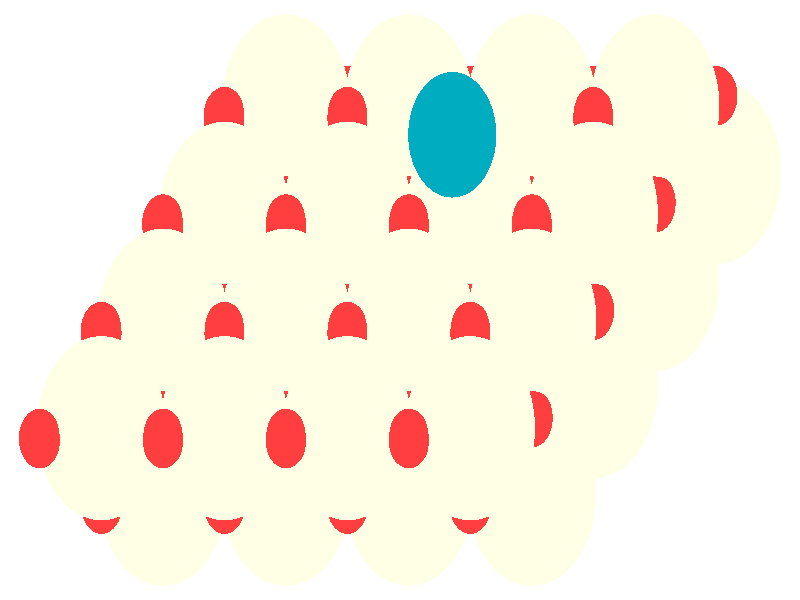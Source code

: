 #include "colors.inc"
#include "finish.inc"

global_settings {assumed_gamma 1 max_trace_level 6}
background {color White}
camera {orthographic
  right -25.25*x up 13.29*y
  direction 1.00*z
  location <0,0,50.00> look_at <0,0,0>}
light_source {<  2.00,   3.00,  40.00> color White
  area_light <0.70, 0, 0>, <0, 0.70, 0>, 3, 3
  adaptive 1 jitter}

#declare simple = finish {phong 0.7}
#declare pale = finish {ambient .5 diffuse .85 roughness .001 specular 0.200 }
#declare intermediate = finish {ambient 0.3 diffuse 0.6 specular 0.10 roughness 0.04 }
#declare vmd = finish {ambient .0 diffuse .65 phong 0.1 phong_size 40. specular 0.500 }
#declare jmol = finish {ambient .2 diffuse .6 specular 1 roughness .001 metallic}
#declare ase2 = finish {ambient 0.05 brilliance 3 diffuse 0.6 metallic specular 0.70 roughness 0.04 reflection 0.15}
#declare ase3 = finish {ambient .15 brilliance 2 diffuse .6 metallic specular 1. roughness .001 reflection .0}
#declare glass = finish {ambient .05 diffuse .3 specular 1. roughness .001}
#declare glass2 = finish {ambient .0 diffuse .3 specular 1. reflection .25 roughness .001}
#declare Rcell = 0.020;
#declare Rbond = 0.100;

#macro atom(LOC, R, COL, TRANS, FIN)
  sphere{LOC, R texture{pigment{color COL transmit TRANS} finish{FIN}}}
#end
#macro constrain(LOC, R, COL, TRANS FIN)
union{torus{R, Rcell rotate 45*z texture{pigment{color COL transmit TRANS} finish{FIN}}}
      torus{R, Rcell rotate -45*z texture{pigment{color COL transmit TRANS} finish{FIN}}}
      translate LOC}
#end

atom(<  9.99,   2.84, -11.52>, 2.04, rgb <1.00, 1.00, 0.78>, 0.0, ase3) // #0 
atom(<  8.04,   0.46,  -9.14>, 2.04, rgb <1.00, 1.00, 0.78>, 0.0, ase3) // #1 
atom(<  6.10,   2.84, -11.52>, 2.04, rgb <1.00, 1.00, 0.78>, 0.0, ase3) // #2 
atom(<  4.16,   0.46,  -9.14>, 2.04, rgb <1.00, 1.00, 0.78>, 0.0, ase3) // #3 
atom(<  4.16,   2.61, -10.17>, 0.66, rgb <1.00, 0.05, 0.05>, 0.0, ase3) // #4 
atom(<  8.04,   2.15,  -7.46>, 0.66, rgb <1.00, 0.05, 0.05>, 0.0, ase3) // #5 
atom(<  2.22,   0.23,  -7.79>, 0.66, rgb <1.00, 0.05, 0.05>, 0.0, ase3) // #6 
atom(<  9.99,   4.52,  -9.84>, 0.66, rgb <1.00, 0.05, 0.05>, 0.0, ase3) // #7 
atom(<  8.04,   2.61, -10.17>, 0.66, rgb <1.00, 0.05, 0.05>, 0.0, ase3) // #8 
atom(<  4.16,   2.15,  -7.46>, 0.66, rgb <1.00, 0.05, 0.05>, 0.0, ase3) // #9 
atom(<  6.10,   0.23,  -7.79>, 0.66, rgb <1.00, 0.05, 0.05>, 0.0, ase3) // #10 
atom(<  6.10,   4.52,  -9.84>, 0.66, rgb <1.00, 0.05, 0.05>, 0.0, ase3) // #11 
atom(<  2.22,   1.91,  -6.11>, 2.04, rgb <1.00, 1.00, 0.78>, 0.0, ase3) // #12 
atom(<  4.16,   4.29,  -8.48>, 2.04, rgb <1.00, 1.00, 0.78>, 0.0, ase3) // #13 
atom(<  6.10,   1.91,  -6.11>, 2.04, rgb <1.00, 1.00, 0.78>, 0.0, ase3) // #14 
atom(<  8.04,   4.29,  -8.48>, 2.04, rgb <1.00, 1.00, 0.78>, 0.0, ase3) // #15 
atom(<  4.16,   1.68,  -4.75>, 0.66, rgb <1.00, 0.05, 0.05>, 0.0, ase3) // #16 
atom(<  6.10,   4.06,  -7.13>, 0.66, rgb <1.00, 0.05, 0.05>, 0.0, ase3) // #17 
atom(<  0.28,   1.68,  -4.75>, 0.66, rgb <1.00, 0.05, 0.05>, 0.0, ase3) // #18 
atom(<  2.22,   4.06,  -7.13>, 0.66, rgb <1.00, 0.05, 0.05>, 0.0, ase3) // #19 
atom(<  6.10,  -1.91,  -6.76>, 2.04, rgb <1.00, 1.00, 0.78>, 0.0, ase3) // #20 
atom(<  4.16,  -4.29,  -4.39>, 2.04, rgb <1.00, 1.00, 0.78>, 0.0, ase3) // #21 
atom(<  2.22,  -1.91,  -6.76>, 2.04, rgb <1.00, 1.00, 0.78>, 0.0, ase3) // #22 
atom(<  0.28,  -4.29,  -4.39>, 2.04, rgb <1.00, 1.00, 0.78>, 0.0, ase3) // #23 
atom(<  0.28,  -2.15,  -5.41>, 0.66, rgb <1.00, 0.05, 0.05>, 0.0, ase3) // #24 
atom(<  4.16,  -2.61,  -2.71>, 0.66, rgb <1.00, 0.05, 0.05>, 0.0, ase3) // #25 
atom(< -1.66,  -4.52,  -3.03>, 0.66, rgb <1.00, 0.05, 0.05>, 0.0, ase3) // #26 
atom(<  6.10,  -0.23,  -5.08>, 0.66, rgb <1.00, 0.05, 0.05>, 0.0, ase3) // #27 
atom(<  4.16,  -2.15,  -5.41>, 0.66, rgb <1.00, 0.05, 0.05>, 0.0, ase3) // #28 
atom(<  0.28,  -2.61,  -2.71>, 0.66, rgb <1.00, 0.05, 0.05>, 0.0, ase3) // #29 
atom(<  2.22,  -4.52,  -3.03>, 0.66, rgb <1.00, 0.05, 0.05>, 0.0, ase3) // #30 
atom(<  2.22,  -0.23,  -5.08>, 0.66, rgb <1.00, 0.05, 0.05>, 0.0, ase3) // #31 
atom(< -1.66,  -2.84,  -1.35>, 2.04, rgb <1.00, 1.00, 0.78>, 0.0, ase3) // #32 
atom(<  0.28,  -0.46,  -3.73>, 2.04, rgb <1.00, 1.00, 0.78>, 0.0, ase3) // #33 
atom(<  2.22,  -2.84,  -1.35>, 2.04, rgb <1.00, 1.00, 0.78>, 0.0, ase3) // #34 
atom(<  4.16,  -0.46,  -3.73>, 2.04, rgb <1.00, 1.00, 0.78>, 0.0, ase3) // #35 
atom(<  0.28,  -3.07,   0.00>, 0.66, rgb <1.00, 0.05, 0.05>, 0.0, ase3) // #36 
atom(<  2.22,  -0.70,  -2.38>, 0.66, rgb <1.00, 0.05, 0.05>, 0.0, ase3) // #37 
atom(< -3.60,  -3.07,   0.00>, 0.66, rgb <1.00, 0.05, 0.05>, 0.0, ase3) // #38 
atom(< -1.66,  -0.70,  -2.38>, 0.66, rgb <1.00, 0.05, 0.05>, 0.0, ase3) // #39 
atom(<  2.22,   2.84, -11.52>, 2.04, rgb <1.00, 1.00, 0.78>, 0.0, ase3) // #40 
atom(<  0.28,   0.46,  -9.14>, 2.04, rgb <1.00, 1.00, 0.78>, 0.0, ase3) // #41 
atom(< -1.66,   2.84, -11.52>, 2.04, rgb <1.00, 1.00, 0.78>, 0.0, ase3) // #42 
atom(< -3.60,   0.46,  -9.14>, 2.04, rgb <1.00, 1.00, 0.78>, 0.0, ase3) // #43 
atom(< -3.60,   2.61, -10.17>, 0.66, rgb <1.00, 0.05, 0.05>, 0.0, ase3) // #44 
atom(<  0.28,   2.15,  -7.46>, 0.66, rgb <1.00, 0.05, 0.05>, 0.0, ase3) // #45 
atom(< -5.54,   0.23,  -7.79>, 0.66, rgb <1.00, 0.05, 0.05>, 0.0, ase3) // #46 
atom(<  2.22,   4.52,  -9.84>, 0.66, rgb <1.00, 0.05, 0.05>, 0.0, ase3) // #47 
atom(<  0.28,   2.61, -10.17>, 0.66, rgb <1.00, 0.05, 0.05>, 0.0, ase3) // #48 
atom(< -3.60,   2.15,  -7.46>, 0.66, rgb <1.00, 0.05, 0.05>, 0.0, ase3) // #49 
atom(< -1.66,   0.23,  -7.79>, 0.66, rgb <1.00, 0.05, 0.05>, 0.0, ase3) // #50 
atom(< -1.66,   4.52,  -9.84>, 0.66, rgb <1.00, 0.05, 0.05>, 0.0, ase3) // #51 
atom(< -5.54,   1.91,  -6.11>, 2.04, rgb <1.00, 1.00, 0.78>, 0.0, ase3) // #52 
atom(< -3.60,   4.29,  -8.48>, 2.04, rgb <1.00, 1.00, 0.78>, 0.0, ase3) // #53 
atom(< -1.66,   1.91,  -6.11>, 2.04, rgb <1.00, 1.00, 0.78>, 0.0, ase3) // #54 
atom(<  0.28,   4.29,  -8.48>, 2.04, rgb <1.00, 1.00, 0.78>, 0.0, ase3) // #55 
atom(< -3.60,   1.68,  -4.75>, 0.66, rgb <1.00, 0.05, 0.05>, 0.0, ase3) // #56 
atom(< -1.66,   4.06,  -7.13>, 0.66, rgb <1.00, 0.05, 0.05>, 0.0, ase3) // #57 
atom(< -7.48,   1.68,  -4.75>, 0.66, rgb <1.00, 0.05, 0.05>, 0.0, ase3) // #58 
atom(< -5.54,   4.06,  -7.13>, 0.66, rgb <1.00, 0.05, 0.05>, 0.0, ase3) // #59 
atom(< -1.66,  -1.91,  -6.76>, 2.04, rgb <1.00, 1.00, 0.78>, 0.0, ase3) // #60 
atom(< -3.60,  -4.29,  -4.39>, 2.04, rgb <1.00, 1.00, 0.78>, 0.0, ase3) // #61 
atom(< -5.54,  -1.91,  -6.76>, 2.04, rgb <1.00, 1.00, 0.78>, 0.0, ase3) // #62 
atom(< -7.48,  -4.29,  -4.39>, 2.04, rgb <1.00, 1.00, 0.78>, 0.0, ase3) // #63 
atom(< -7.48,  -2.15,  -5.41>, 0.66, rgb <1.00, 0.05, 0.05>, 0.0, ase3) // #64 
atom(< -3.60,  -2.61,  -2.71>, 0.66, rgb <1.00, 0.05, 0.05>, 0.0, ase3) // #65 
atom(< -9.42,  -4.52,  -3.03>, 0.66, rgb <1.00, 0.05, 0.05>, 0.0, ase3) // #66 
atom(< -1.66,  -0.23,  -5.08>, 0.66, rgb <1.00, 0.05, 0.05>, 0.0, ase3) // #67 
atom(< -3.60,  -2.15,  -5.41>, 0.66, rgb <1.00, 0.05, 0.05>, 0.0, ase3) // #68 
atom(< -7.48,  -2.61,  -2.71>, 0.66, rgb <1.00, 0.05, 0.05>, 0.0, ase3) // #69 
atom(< -5.54,  -4.52,  -3.03>, 0.66, rgb <1.00, 0.05, 0.05>, 0.0, ase3) // #70 
atom(< -5.54,  -0.23,  -5.08>, 0.66, rgb <1.00, 0.05, 0.05>, 0.0, ase3) // #71 
atom(< -9.42,  -2.84,  -1.35>, 2.04, rgb <1.00, 1.00, 0.78>, 0.0, ase3) // #72 
atom(< -7.48,  -0.46,  -3.73>, 2.04, rgb <1.00, 1.00, 0.78>, 0.0, ase3) // #73 
atom(< -5.54,  -2.84,  -1.35>, 2.04, rgb <1.00, 1.00, 0.78>, 0.0, ase3) // #74 
atom(< -3.60,  -0.46,  -3.73>, 2.04, rgb <1.00, 1.00, 0.78>, 0.0, ase3) // #75 
atom(< -7.48,  -3.07,   0.00>, 0.66, rgb <1.00, 0.05, 0.05>, 0.0, ase3) // #76 
atom(< -5.54,  -0.70,  -2.38>, 0.66, rgb <1.00, 0.05, 0.05>, 0.0, ase3) // #77 
atom(<-11.37,  -3.07,   0.00>, 0.66, rgb <1.00, 0.05, 0.05>, 0.0, ase3) // #78 
atom(< -9.42,  -0.70,  -2.38>, 0.66, rgb <1.00, 0.05, 0.05>, 0.0, ase3) // #79 
atom(<  1.65,   3.66,  -3.89>, 1.39, rgb <0.00, 0.41, 0.52>, 0.0, ase3) // #80 
